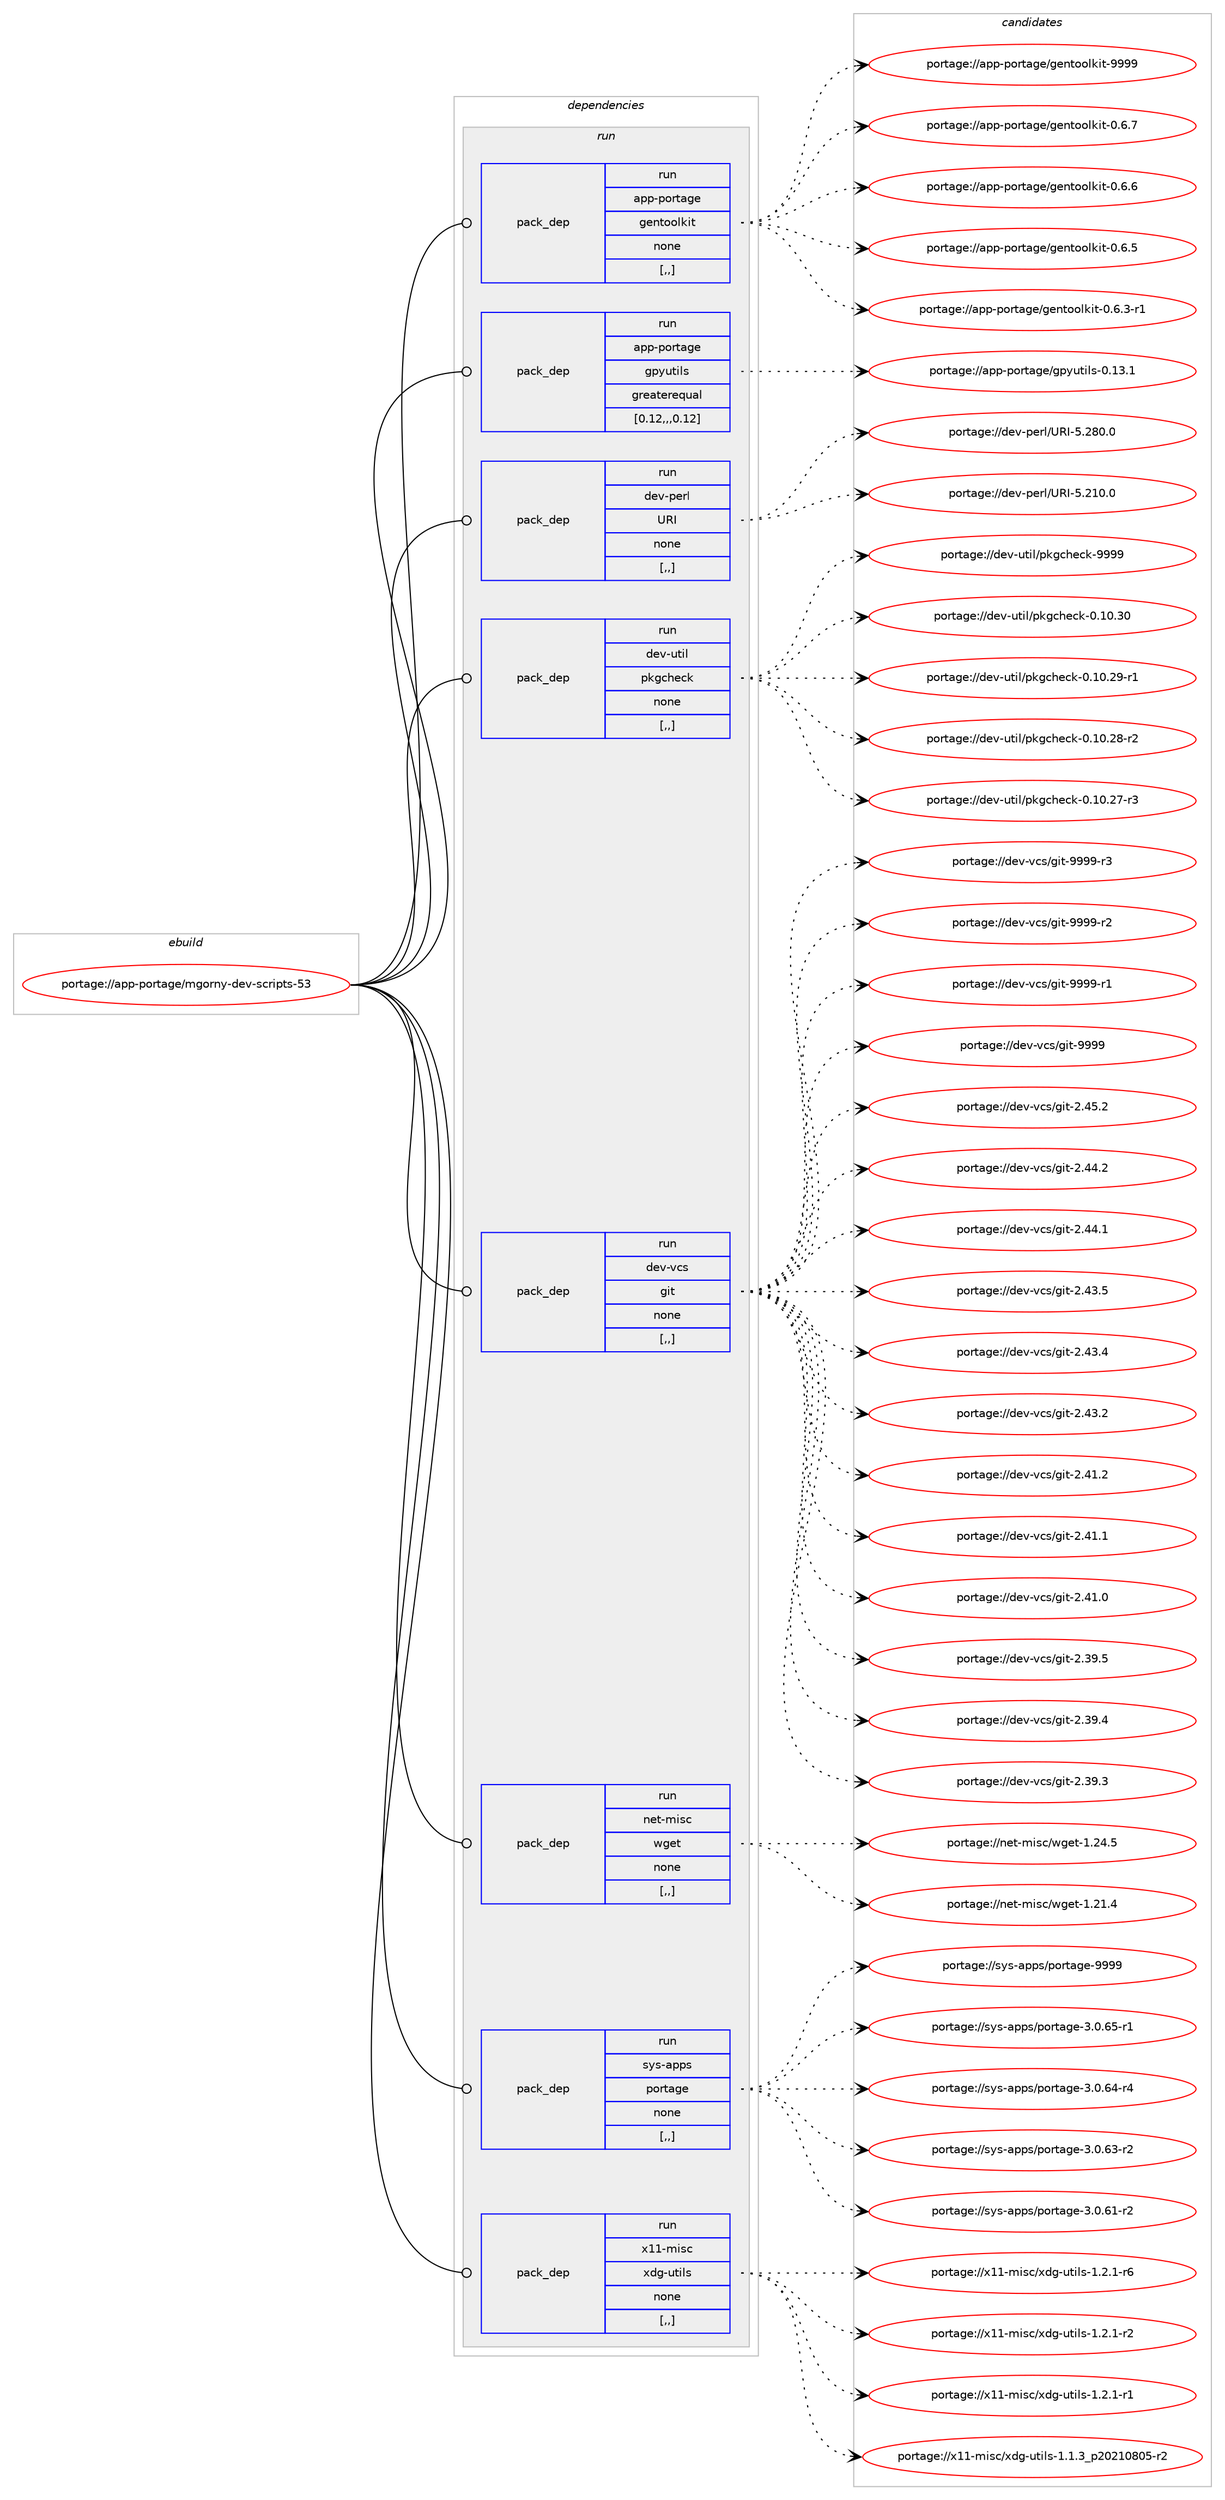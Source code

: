 digraph prolog {

# *************
# Graph options
# *************

newrank=true;
concentrate=true;
compound=true;
graph [rankdir=LR,fontname=Helvetica,fontsize=10,ranksep=1.5];#, ranksep=2.5, nodesep=0.2];
edge  [arrowhead=vee];
node  [fontname=Helvetica,fontsize=10];

# **********
# The ebuild
# **********

subgraph cluster_leftcol {
color=gray;
label=<<i>ebuild</i>>;
id [label="portage://app-portage/mgorny-dev-scripts-53", color=red, width=4, href="../app-portage/mgorny-dev-scripts-53.svg"];
}

# ****************
# The dependencies
# ****************

subgraph cluster_midcol {
color=gray;
label=<<i>dependencies</i>>;
subgraph cluster_compile {
fillcolor="#eeeeee";
style=filled;
label=<<i>compile</i>>;
}
subgraph cluster_compileandrun {
fillcolor="#eeeeee";
style=filled;
label=<<i>compile and run</i>>;
}
subgraph cluster_run {
fillcolor="#eeeeee";
style=filled;
label=<<i>run</i>>;
subgraph pack36618 {
dependency51286 [label=<<TABLE BORDER="0" CELLBORDER="1" CELLSPACING="0" CELLPADDING="4" WIDTH="220"><TR><TD ROWSPAN="6" CELLPADDING="30">pack_dep</TD></TR><TR><TD WIDTH="110">run</TD></TR><TR><TD>app-portage</TD></TR><TR><TD>gentoolkit</TD></TR><TR><TD>none</TD></TR><TR><TD>[,,]</TD></TR></TABLE>>, shape=none, color=blue];
}
id:e -> dependency51286:w [weight=20,style="solid",arrowhead="odot"];
subgraph pack36619 {
dependency51287 [label=<<TABLE BORDER="0" CELLBORDER="1" CELLSPACING="0" CELLPADDING="4" WIDTH="220"><TR><TD ROWSPAN="6" CELLPADDING="30">pack_dep</TD></TR><TR><TD WIDTH="110">run</TD></TR><TR><TD>app-portage</TD></TR><TR><TD>gpyutils</TD></TR><TR><TD>greaterequal</TD></TR><TR><TD>[0.12,,,0.12]</TD></TR></TABLE>>, shape=none, color=blue];
}
id:e -> dependency51287:w [weight=20,style="solid",arrowhead="odot"];
subgraph pack36620 {
dependency51288 [label=<<TABLE BORDER="0" CELLBORDER="1" CELLSPACING="0" CELLPADDING="4" WIDTH="220"><TR><TD ROWSPAN="6" CELLPADDING="30">pack_dep</TD></TR><TR><TD WIDTH="110">run</TD></TR><TR><TD>dev-perl</TD></TR><TR><TD>URI</TD></TR><TR><TD>none</TD></TR><TR><TD>[,,]</TD></TR></TABLE>>, shape=none, color=blue];
}
id:e -> dependency51288:w [weight=20,style="solid",arrowhead="odot"];
subgraph pack36621 {
dependency51289 [label=<<TABLE BORDER="0" CELLBORDER="1" CELLSPACING="0" CELLPADDING="4" WIDTH="220"><TR><TD ROWSPAN="6" CELLPADDING="30">pack_dep</TD></TR><TR><TD WIDTH="110">run</TD></TR><TR><TD>dev-util</TD></TR><TR><TD>pkgcheck</TD></TR><TR><TD>none</TD></TR><TR><TD>[,,]</TD></TR></TABLE>>, shape=none, color=blue];
}
id:e -> dependency51289:w [weight=20,style="solid",arrowhead="odot"];
subgraph pack36622 {
dependency51290 [label=<<TABLE BORDER="0" CELLBORDER="1" CELLSPACING="0" CELLPADDING="4" WIDTH="220"><TR><TD ROWSPAN="6" CELLPADDING="30">pack_dep</TD></TR><TR><TD WIDTH="110">run</TD></TR><TR><TD>dev-vcs</TD></TR><TR><TD>git</TD></TR><TR><TD>none</TD></TR><TR><TD>[,,]</TD></TR></TABLE>>, shape=none, color=blue];
}
id:e -> dependency51290:w [weight=20,style="solid",arrowhead="odot"];
subgraph pack36623 {
dependency51291 [label=<<TABLE BORDER="0" CELLBORDER="1" CELLSPACING="0" CELLPADDING="4" WIDTH="220"><TR><TD ROWSPAN="6" CELLPADDING="30">pack_dep</TD></TR><TR><TD WIDTH="110">run</TD></TR><TR><TD>net-misc</TD></TR><TR><TD>wget</TD></TR><TR><TD>none</TD></TR><TR><TD>[,,]</TD></TR></TABLE>>, shape=none, color=blue];
}
id:e -> dependency51291:w [weight=20,style="solid",arrowhead="odot"];
subgraph pack36624 {
dependency51292 [label=<<TABLE BORDER="0" CELLBORDER="1" CELLSPACING="0" CELLPADDING="4" WIDTH="220"><TR><TD ROWSPAN="6" CELLPADDING="30">pack_dep</TD></TR><TR><TD WIDTH="110">run</TD></TR><TR><TD>sys-apps</TD></TR><TR><TD>portage</TD></TR><TR><TD>none</TD></TR><TR><TD>[,,]</TD></TR></TABLE>>, shape=none, color=blue];
}
id:e -> dependency51292:w [weight=20,style="solid",arrowhead="odot"];
subgraph pack36625 {
dependency51293 [label=<<TABLE BORDER="0" CELLBORDER="1" CELLSPACING="0" CELLPADDING="4" WIDTH="220"><TR><TD ROWSPAN="6" CELLPADDING="30">pack_dep</TD></TR><TR><TD WIDTH="110">run</TD></TR><TR><TD>x11-misc</TD></TR><TR><TD>xdg-utils</TD></TR><TR><TD>none</TD></TR><TR><TD>[,,]</TD></TR></TABLE>>, shape=none, color=blue];
}
id:e -> dependency51293:w [weight=20,style="solid",arrowhead="odot"];
}
}

# **************
# The candidates
# **************

subgraph cluster_choices {
rank=same;
color=gray;
label=<<i>candidates</i>>;

subgraph choice36618 {
color=black;
nodesep=1;
choice971121124511211111411697103101471031011101161111111081071051164557575757 [label="portage://app-portage/gentoolkit-9999", color=red, width=4,href="../app-portage/gentoolkit-9999.svg"];
choice97112112451121111141169710310147103101110116111111108107105116454846544655 [label="portage://app-portage/gentoolkit-0.6.7", color=red, width=4,href="../app-portage/gentoolkit-0.6.7.svg"];
choice97112112451121111141169710310147103101110116111111108107105116454846544654 [label="portage://app-portage/gentoolkit-0.6.6", color=red, width=4,href="../app-portage/gentoolkit-0.6.6.svg"];
choice97112112451121111141169710310147103101110116111111108107105116454846544653 [label="portage://app-portage/gentoolkit-0.6.5", color=red, width=4,href="../app-portage/gentoolkit-0.6.5.svg"];
choice971121124511211111411697103101471031011101161111111081071051164548465446514511449 [label="portage://app-portage/gentoolkit-0.6.3-r1", color=red, width=4,href="../app-portage/gentoolkit-0.6.3-r1.svg"];
dependency51286:e -> choice971121124511211111411697103101471031011101161111111081071051164557575757:w [style=dotted,weight="100"];
dependency51286:e -> choice97112112451121111141169710310147103101110116111111108107105116454846544655:w [style=dotted,weight="100"];
dependency51286:e -> choice97112112451121111141169710310147103101110116111111108107105116454846544654:w [style=dotted,weight="100"];
dependency51286:e -> choice97112112451121111141169710310147103101110116111111108107105116454846544653:w [style=dotted,weight="100"];
dependency51286:e -> choice971121124511211111411697103101471031011101161111111081071051164548465446514511449:w [style=dotted,weight="100"];
}
subgraph choice36619 {
color=black;
nodesep=1;
choice9711211245112111114116971031014710311212111711610510811545484649514649 [label="portage://app-portage/gpyutils-0.13.1", color=red, width=4,href="../app-portage/gpyutils-0.13.1.svg"];
dependency51287:e -> choice9711211245112111114116971031014710311212111711610510811545484649514649:w [style=dotted,weight="100"];
}
subgraph choice36620 {
color=black;
nodesep=1;
choice10010111845112101114108478582734553465056484648 [label="portage://dev-perl/URI-5.280.0", color=red, width=4,href="../dev-perl/URI-5.280.0.svg"];
choice10010111845112101114108478582734553465049484648 [label="portage://dev-perl/URI-5.210.0", color=red, width=4,href="../dev-perl/URI-5.210.0.svg"];
dependency51288:e -> choice10010111845112101114108478582734553465056484648:w [style=dotted,weight="100"];
dependency51288:e -> choice10010111845112101114108478582734553465049484648:w [style=dotted,weight="100"];
}
subgraph choice36621 {
color=black;
nodesep=1;
choice100101118451171161051084711210710399104101991074557575757 [label="portage://dev-util/pkgcheck-9999", color=red, width=4,href="../dev-util/pkgcheck-9999.svg"];
choice100101118451171161051084711210710399104101991074548464948465148 [label="portage://dev-util/pkgcheck-0.10.30", color=red, width=4,href="../dev-util/pkgcheck-0.10.30.svg"];
choice1001011184511711610510847112107103991041019910745484649484650574511449 [label="portage://dev-util/pkgcheck-0.10.29-r1", color=red, width=4,href="../dev-util/pkgcheck-0.10.29-r1.svg"];
choice1001011184511711610510847112107103991041019910745484649484650564511450 [label="portage://dev-util/pkgcheck-0.10.28-r2", color=red, width=4,href="../dev-util/pkgcheck-0.10.28-r2.svg"];
choice1001011184511711610510847112107103991041019910745484649484650554511451 [label="portage://dev-util/pkgcheck-0.10.27-r3", color=red, width=4,href="../dev-util/pkgcheck-0.10.27-r3.svg"];
dependency51289:e -> choice100101118451171161051084711210710399104101991074557575757:w [style=dotted,weight="100"];
dependency51289:e -> choice100101118451171161051084711210710399104101991074548464948465148:w [style=dotted,weight="100"];
dependency51289:e -> choice1001011184511711610510847112107103991041019910745484649484650574511449:w [style=dotted,weight="100"];
dependency51289:e -> choice1001011184511711610510847112107103991041019910745484649484650564511450:w [style=dotted,weight="100"];
dependency51289:e -> choice1001011184511711610510847112107103991041019910745484649484650554511451:w [style=dotted,weight="100"];
}
subgraph choice36622 {
color=black;
nodesep=1;
choice10010111845118991154710310511645575757574511451 [label="portage://dev-vcs/git-9999-r3", color=red, width=4,href="../dev-vcs/git-9999-r3.svg"];
choice10010111845118991154710310511645575757574511450 [label="portage://dev-vcs/git-9999-r2", color=red, width=4,href="../dev-vcs/git-9999-r2.svg"];
choice10010111845118991154710310511645575757574511449 [label="portage://dev-vcs/git-9999-r1", color=red, width=4,href="../dev-vcs/git-9999-r1.svg"];
choice1001011184511899115471031051164557575757 [label="portage://dev-vcs/git-9999", color=red, width=4,href="../dev-vcs/git-9999.svg"];
choice10010111845118991154710310511645504652534650 [label="portage://dev-vcs/git-2.45.2", color=red, width=4,href="../dev-vcs/git-2.45.2.svg"];
choice10010111845118991154710310511645504652524650 [label="portage://dev-vcs/git-2.44.2", color=red, width=4,href="../dev-vcs/git-2.44.2.svg"];
choice10010111845118991154710310511645504652524649 [label="portage://dev-vcs/git-2.44.1", color=red, width=4,href="../dev-vcs/git-2.44.1.svg"];
choice10010111845118991154710310511645504652514653 [label="portage://dev-vcs/git-2.43.5", color=red, width=4,href="../dev-vcs/git-2.43.5.svg"];
choice10010111845118991154710310511645504652514652 [label="portage://dev-vcs/git-2.43.4", color=red, width=4,href="../dev-vcs/git-2.43.4.svg"];
choice10010111845118991154710310511645504652514650 [label="portage://dev-vcs/git-2.43.2", color=red, width=4,href="../dev-vcs/git-2.43.2.svg"];
choice10010111845118991154710310511645504652494650 [label="portage://dev-vcs/git-2.41.2", color=red, width=4,href="../dev-vcs/git-2.41.2.svg"];
choice10010111845118991154710310511645504652494649 [label="portage://dev-vcs/git-2.41.1", color=red, width=4,href="../dev-vcs/git-2.41.1.svg"];
choice10010111845118991154710310511645504652494648 [label="portage://dev-vcs/git-2.41.0", color=red, width=4,href="../dev-vcs/git-2.41.0.svg"];
choice10010111845118991154710310511645504651574653 [label="portage://dev-vcs/git-2.39.5", color=red, width=4,href="../dev-vcs/git-2.39.5.svg"];
choice10010111845118991154710310511645504651574652 [label="portage://dev-vcs/git-2.39.4", color=red, width=4,href="../dev-vcs/git-2.39.4.svg"];
choice10010111845118991154710310511645504651574651 [label="portage://dev-vcs/git-2.39.3", color=red, width=4,href="../dev-vcs/git-2.39.3.svg"];
dependency51290:e -> choice10010111845118991154710310511645575757574511451:w [style=dotted,weight="100"];
dependency51290:e -> choice10010111845118991154710310511645575757574511450:w [style=dotted,weight="100"];
dependency51290:e -> choice10010111845118991154710310511645575757574511449:w [style=dotted,weight="100"];
dependency51290:e -> choice1001011184511899115471031051164557575757:w [style=dotted,weight="100"];
dependency51290:e -> choice10010111845118991154710310511645504652534650:w [style=dotted,weight="100"];
dependency51290:e -> choice10010111845118991154710310511645504652524650:w [style=dotted,weight="100"];
dependency51290:e -> choice10010111845118991154710310511645504652524649:w [style=dotted,weight="100"];
dependency51290:e -> choice10010111845118991154710310511645504652514653:w [style=dotted,weight="100"];
dependency51290:e -> choice10010111845118991154710310511645504652514652:w [style=dotted,weight="100"];
dependency51290:e -> choice10010111845118991154710310511645504652514650:w [style=dotted,weight="100"];
dependency51290:e -> choice10010111845118991154710310511645504652494650:w [style=dotted,weight="100"];
dependency51290:e -> choice10010111845118991154710310511645504652494649:w [style=dotted,weight="100"];
dependency51290:e -> choice10010111845118991154710310511645504652494648:w [style=dotted,weight="100"];
dependency51290:e -> choice10010111845118991154710310511645504651574653:w [style=dotted,weight="100"];
dependency51290:e -> choice10010111845118991154710310511645504651574652:w [style=dotted,weight="100"];
dependency51290:e -> choice10010111845118991154710310511645504651574651:w [style=dotted,weight="100"];
}
subgraph choice36623 {
color=black;
nodesep=1;
choice11010111645109105115994711910310111645494650524653 [label="portage://net-misc/wget-1.24.5", color=red, width=4,href="../net-misc/wget-1.24.5.svg"];
choice11010111645109105115994711910310111645494650494652 [label="portage://net-misc/wget-1.21.4", color=red, width=4,href="../net-misc/wget-1.21.4.svg"];
dependency51291:e -> choice11010111645109105115994711910310111645494650524653:w [style=dotted,weight="100"];
dependency51291:e -> choice11010111645109105115994711910310111645494650494652:w [style=dotted,weight="100"];
}
subgraph choice36624 {
color=black;
nodesep=1;
choice115121115459711211211547112111114116971031014557575757 [label="portage://sys-apps/portage-9999", color=red, width=4,href="../sys-apps/portage-9999.svg"];
choice11512111545971121121154711211111411697103101455146484654534511449 [label="portage://sys-apps/portage-3.0.65-r1", color=red, width=4,href="../sys-apps/portage-3.0.65-r1.svg"];
choice11512111545971121121154711211111411697103101455146484654524511452 [label="portage://sys-apps/portage-3.0.64-r4", color=red, width=4,href="../sys-apps/portage-3.0.64-r4.svg"];
choice11512111545971121121154711211111411697103101455146484654514511450 [label="portage://sys-apps/portage-3.0.63-r2", color=red, width=4,href="../sys-apps/portage-3.0.63-r2.svg"];
choice11512111545971121121154711211111411697103101455146484654494511450 [label="portage://sys-apps/portage-3.0.61-r2", color=red, width=4,href="../sys-apps/portage-3.0.61-r2.svg"];
dependency51292:e -> choice115121115459711211211547112111114116971031014557575757:w [style=dotted,weight="100"];
dependency51292:e -> choice11512111545971121121154711211111411697103101455146484654534511449:w [style=dotted,weight="100"];
dependency51292:e -> choice11512111545971121121154711211111411697103101455146484654524511452:w [style=dotted,weight="100"];
dependency51292:e -> choice11512111545971121121154711211111411697103101455146484654514511450:w [style=dotted,weight="100"];
dependency51292:e -> choice11512111545971121121154711211111411697103101455146484654494511450:w [style=dotted,weight="100"];
}
subgraph choice36625 {
color=black;
nodesep=1;
choice1204949451091051159947120100103451171161051081154549465046494511454 [label="portage://x11-misc/xdg-utils-1.2.1-r6", color=red, width=4,href="../x11-misc/xdg-utils-1.2.1-r6.svg"];
choice1204949451091051159947120100103451171161051081154549465046494511450 [label="portage://x11-misc/xdg-utils-1.2.1-r2", color=red, width=4,href="../x11-misc/xdg-utils-1.2.1-r2.svg"];
choice1204949451091051159947120100103451171161051081154549465046494511449 [label="portage://x11-misc/xdg-utils-1.2.1-r1", color=red, width=4,href="../x11-misc/xdg-utils-1.2.1-r1.svg"];
choice1204949451091051159947120100103451171161051081154549464946519511250485049485648534511450 [label="portage://x11-misc/xdg-utils-1.1.3_p20210805-r2", color=red, width=4,href="../x11-misc/xdg-utils-1.1.3_p20210805-r2.svg"];
dependency51293:e -> choice1204949451091051159947120100103451171161051081154549465046494511454:w [style=dotted,weight="100"];
dependency51293:e -> choice1204949451091051159947120100103451171161051081154549465046494511450:w [style=dotted,weight="100"];
dependency51293:e -> choice1204949451091051159947120100103451171161051081154549465046494511449:w [style=dotted,weight="100"];
dependency51293:e -> choice1204949451091051159947120100103451171161051081154549464946519511250485049485648534511450:w [style=dotted,weight="100"];
}
}

}
